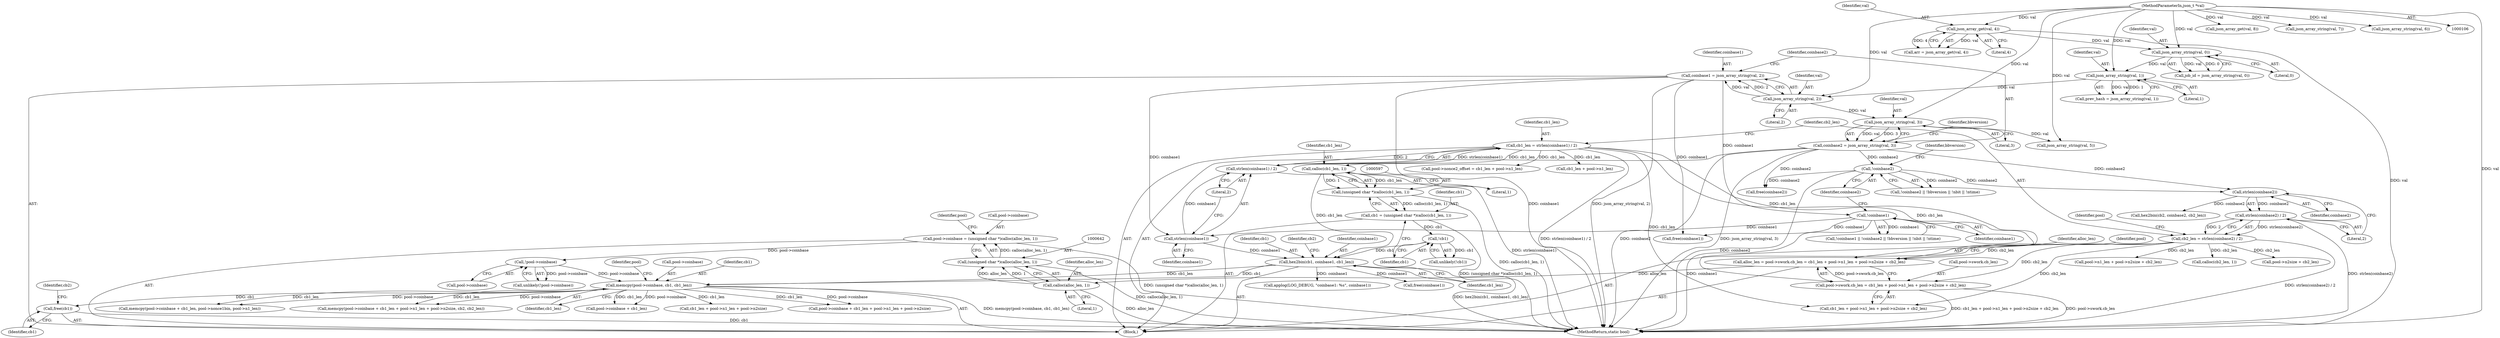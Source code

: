digraph "0_sgminer_910c36089940e81fb85c65b8e63dcd2fac71470c@API" {
"1000736" [label="(Call,free(cb1))"];
"1000655" [label="(Call,memcpy(pool->coinbase, cb1, cb1_len))"];
"1000648" [label="(Call,!pool->coinbase)"];
"1000637" [label="(Call,pool->coinbase = (unsigned char *)calloc(alloc_len, 1))"];
"1000641" [label="(Call,(unsigned char *)calloc(alloc_len, 1))"];
"1000643" [label="(Call,calloc(alloc_len, 1))"];
"1000329" [label="(Call,alloc_len = pool->swork.cb_len = cb1_len + pool->n1_len + pool->n2size + cb2_len)"];
"1000331" [label="(Call,pool->swork.cb_len = cb1_len + pool->n1_len + pool->n2size + cb2_len)"];
"1000289" [label="(Call,cb1_len = strlen(coinbase1) / 2)"];
"1000291" [label="(Call,strlen(coinbase1) / 2)"];
"1000292" [label="(Call,strlen(coinbase1))"];
"1000158" [label="(Call,coinbase1 = json_array_string(val, 2))"];
"1000160" [label="(Call,json_array_string(val, 2))"];
"1000155" [label="(Call,json_array_string(val, 1))"];
"1000150" [label="(Call,json_array_string(val, 0))"];
"1000133" [label="(Call,json_array_get(val, 4))"];
"1000108" [label="(MethodParameterIn,json_t *val)"];
"1000197" [label="(Call,!coinbase1)"];
"1000295" [label="(Call,cb2_len = strlen(coinbase2) / 2)"];
"1000297" [label="(Call,strlen(coinbase2) / 2)"];
"1000298" [label="(Call,strlen(coinbase2))"];
"1000163" [label="(Call,coinbase2 = json_array_string(val, 3))"];
"1000165" [label="(Call,json_array_string(val, 3))"];
"1000200" [label="(Call,!coinbase2)"];
"1000608" [label="(Call,hex2bin(cb1, coinbase1, cb1_len))"];
"1000603" [label="(Call,!cb1)"];
"1000594" [label="(Call,cb1 = (unsigned char *)calloc(cb1_len, 1))"];
"1000596" [label="(Call,(unsigned char *)calloc(cb1_len, 1))"];
"1000598" [label="(Call,calloc(cb1_len, 1))"];
"1000637" [label="(Call,pool->coinbase = (unsigned char *)calloc(alloc_len, 1))"];
"1000661" [label="(Call,memcpy(pool->coinbase + cb1_len, pool->nonce1bin, pool->n1_len))"];
"1000739" [label="(Identifier,cb2)"];
"1000148" [label="(Call,job_id = json_array_string(val, 0))"];
"1000600" [label="(Literal,1)"];
"1000609" [label="(Identifier,cb1)"];
"1000673" [label="(Call,memcpy(pool->coinbase + cb1_len + pool->n1_len + pool->n2size, cb2, cb2_len))"];
"1000664" [label="(Identifier,pool)"];
"1000155" [label="(Call,json_array_string(val, 1))"];
"1000169" [label="(Identifier,bbversion)"];
"1000294" [label="(Literal,2)"];
"1000293" [label="(Identifier,coinbase1)"];
"1000656" [label="(Call,pool->coinbase)"];
"1000736" [label="(Call,free(cb1))"];
"1000108" [label="(MethodParameterIn,json_t *val)"];
"1000152" [label="(Literal,0)"];
"1000595" [label="(Identifier,cb1)"];
"1000161" [label="(Identifier,val)"];
"1000186" [label="(Call,json_array_get(val, 8))"];
"1000602" [label="(Call,unlikely(!cb1))"];
"1000131" [label="(Call,arr = json_array_get(val, 4))"];
"1000705" [label="(Call,applog(LOG_DEBUG, \"coinbase1: %s\", coinbase1))"];
"1000295" [label="(Call,cb2_len = strlen(coinbase2) / 2)"];
"1000204" [label="(Identifier,bbversion)"];
"1000290" [label="(Identifier,cb1_len)"];
"1000329" [label="(Call,alloc_len = pool->swork.cb_len = cb1_len + pool->n1_len + pool->n2size + cb2_len)"];
"1000291" [label="(Call,strlen(coinbase1) / 2)"];
"1000350" [label="(Identifier,pool)"];
"1000613" [label="(Identifier,cb2)"];
"1000167" [label="(Literal,3)"];
"1000157" [label="(Literal,1)"];
"1000660" [label="(Identifier,cb1_len)"];
"1000300" [label="(Literal,2)"];
"1000647" [label="(Call,unlikely(!pool->coinbase))"];
"1000732" [label="(Call,free(coinbase1))"];
"1000296" [label="(Identifier,cb2_len)"];
"1000599" [label="(Identifier,cb1_len)"];
"1000737" [label="(Identifier,cb1)"];
"1000225" [label="(Call,free(coinbase2))"];
"1000655" [label="(Call,memcpy(pool->coinbase, cb1, cb1_len))"];
"1000162" [label="(Literal,2)"];
"1000200" [label="(Call,!coinbase2)"];
"1000299" [label="(Identifier,coinbase2)"];
"1000641" [label="(Call,(unsigned char *)calloc(alloc_len, 1))"];
"1000348" [label="(Call,pool->nonce2_offset = cb1_len + pool->n1_len)"];
"1000337" [label="(Call,cb1_len + pool->n1_len + pool->n2size + cb2_len)"];
"1000153" [label="(Call,prev_hash = json_array_string(val, 1))"];
"1000150" [label="(Call,json_array_string(val, 0))"];
"1000160" [label="(Call,json_array_string(val, 2))"];
"1000352" [label="(Call,cb1_len + pool->n1_len)"];
"1000164" [label="(Identifier,coinbase2)"];
"1000221" [label="(Call,free(coinbase1))"];
"1000165" [label="(Call,json_array_string(val, 3))"];
"1000199" [label="(Call,!coinbase2 || !bbversion || !nbit || !ntime)"];
"1000649" [label="(Call,pool->coinbase)"];
"1000662" [label="(Call,pool->coinbase + cb1_len)"];
"1000659" [label="(Identifier,cb1)"];
"1000197" [label="(Call,!coinbase1)"];
"1000339" [label="(Call,pool->n1_len + pool->n2size + cb2_len)"];
"1000616" [label="(Call,calloc(cb2_len, 1))"];
"1000678" [label="(Call,cb1_len + pool->n1_len + pool->n2size)"];
"1000330" [label="(Identifier,alloc_len)"];
"1000610" [label="(Identifier,coinbase1)"];
"1000604" [label="(Identifier,cb1)"];
"1000298" [label="(Call,strlen(coinbase2))"];
"1000170" [label="(Call,json_array_string(val, 5))"];
"1000159" [label="(Identifier,coinbase1)"];
"1000180" [label="(Call,json_array_string(val, 7))"];
"1000674" [label="(Call,pool->coinbase + cb1_len + pool->n1_len + pool->n2size)"];
"1000198" [label="(Identifier,coinbase1)"];
"1000343" [label="(Call,pool->n2size + cb2_len)"];
"1000645" [label="(Literal,1)"];
"1000158" [label="(Call,coinbase1 = json_array_string(val, 2))"];
"1000297" [label="(Call,strlen(coinbase2) / 2)"];
"1000331" [label="(Call,pool->swork.cb_len = cb1_len + pool->n1_len + pool->n2size + cb2_len)"];
"1000598" [label="(Call,calloc(cb1_len, 1))"];
"1000135" [label="(Literal,4)"];
"1000201" [label="(Identifier,coinbase2)"];
"1000650" [label="(Identifier,pool)"];
"1000175" [label="(Call,json_array_string(val, 6))"];
"1000638" [label="(Call,pool->coinbase)"];
"1000163" [label="(Call,coinbase2 = json_array_string(val, 3))"];
"1000109" [label="(Block,)"];
"1000196" [label="(Call,!coinbase1 || !coinbase2 || !bbversion || !nbit || !ntime)"];
"1000603" [label="(Call,!cb1)"];
"1000166" [label="(Identifier,val)"];
"1000151" [label="(Identifier,val)"];
"1000594" [label="(Call,cb1 = (unsigned char *)calloc(cb1_len, 1))"];
"1000596" [label="(Call,(unsigned char *)calloc(cb1_len, 1))"];
"1000608" [label="(Call,hex2bin(cb1, coinbase1, cb1_len))"];
"1000289" [label="(Call,cb1_len = strlen(coinbase1) / 2)"];
"1000292" [label="(Call,strlen(coinbase1))"];
"1000648" [label="(Call,!pool->coinbase)"];
"1000643" [label="(Call,calloc(alloc_len, 1))"];
"1000644" [label="(Identifier,alloc_len)"];
"1000332" [label="(Call,pool->swork.cb_len)"];
"1000156" [label="(Identifier,val)"];
"1000304" [label="(Identifier,pool)"];
"1000133" [label="(Call,json_array_get(val, 4))"];
"1000759" [label="(MethodReturn,static bool)"];
"1000626" [label="(Call,hex2bin(cb2, coinbase2, cb2_len))"];
"1000611" [label="(Identifier,cb1_len)"];
"1000134" [label="(Identifier,val)"];
"1000736" -> "1000109"  [label="AST: "];
"1000736" -> "1000737"  [label="CFG: "];
"1000737" -> "1000736"  [label="AST: "];
"1000739" -> "1000736"  [label="CFG: "];
"1000736" -> "1000759"  [label="DDG: cb1"];
"1000655" -> "1000736"  [label="DDG: cb1"];
"1000655" -> "1000109"  [label="AST: "];
"1000655" -> "1000660"  [label="CFG: "];
"1000656" -> "1000655"  [label="AST: "];
"1000659" -> "1000655"  [label="AST: "];
"1000660" -> "1000655"  [label="AST: "];
"1000664" -> "1000655"  [label="CFG: "];
"1000655" -> "1000759"  [label="DDG: memcpy(pool->coinbase, cb1, cb1_len)"];
"1000648" -> "1000655"  [label="DDG: pool->coinbase"];
"1000608" -> "1000655"  [label="DDG: cb1"];
"1000608" -> "1000655"  [label="DDG: cb1_len"];
"1000655" -> "1000661"  [label="DDG: pool->coinbase"];
"1000655" -> "1000661"  [label="DDG: cb1_len"];
"1000655" -> "1000662"  [label="DDG: pool->coinbase"];
"1000655" -> "1000662"  [label="DDG: cb1_len"];
"1000655" -> "1000673"  [label="DDG: pool->coinbase"];
"1000655" -> "1000673"  [label="DDG: cb1_len"];
"1000655" -> "1000674"  [label="DDG: pool->coinbase"];
"1000655" -> "1000674"  [label="DDG: cb1_len"];
"1000655" -> "1000678"  [label="DDG: cb1_len"];
"1000648" -> "1000647"  [label="AST: "];
"1000648" -> "1000649"  [label="CFG: "];
"1000649" -> "1000648"  [label="AST: "];
"1000647" -> "1000648"  [label="CFG: "];
"1000648" -> "1000647"  [label="DDG: pool->coinbase"];
"1000637" -> "1000648"  [label="DDG: pool->coinbase"];
"1000637" -> "1000109"  [label="AST: "];
"1000637" -> "1000641"  [label="CFG: "];
"1000638" -> "1000637"  [label="AST: "];
"1000641" -> "1000637"  [label="AST: "];
"1000650" -> "1000637"  [label="CFG: "];
"1000637" -> "1000759"  [label="DDG: (unsigned char *)calloc(alloc_len, 1)"];
"1000641" -> "1000637"  [label="DDG: calloc(alloc_len, 1)"];
"1000641" -> "1000643"  [label="CFG: "];
"1000642" -> "1000641"  [label="AST: "];
"1000643" -> "1000641"  [label="AST: "];
"1000641" -> "1000759"  [label="DDG: calloc(alloc_len, 1)"];
"1000643" -> "1000641"  [label="DDG: alloc_len"];
"1000643" -> "1000641"  [label="DDG: 1"];
"1000643" -> "1000645"  [label="CFG: "];
"1000644" -> "1000643"  [label="AST: "];
"1000645" -> "1000643"  [label="AST: "];
"1000643" -> "1000759"  [label="DDG: alloc_len"];
"1000329" -> "1000643"  [label="DDG: alloc_len"];
"1000329" -> "1000109"  [label="AST: "];
"1000329" -> "1000331"  [label="CFG: "];
"1000330" -> "1000329"  [label="AST: "];
"1000331" -> "1000329"  [label="AST: "];
"1000350" -> "1000329"  [label="CFG: "];
"1000331" -> "1000329"  [label="DDG: pool->swork.cb_len"];
"1000289" -> "1000329"  [label="DDG: cb1_len"];
"1000295" -> "1000329"  [label="DDG: cb2_len"];
"1000331" -> "1000337"  [label="CFG: "];
"1000332" -> "1000331"  [label="AST: "];
"1000337" -> "1000331"  [label="AST: "];
"1000331" -> "1000759"  [label="DDG: pool->swork.cb_len"];
"1000331" -> "1000759"  [label="DDG: cb1_len + pool->n1_len + pool->n2size + cb2_len"];
"1000289" -> "1000331"  [label="DDG: cb1_len"];
"1000295" -> "1000331"  [label="DDG: cb2_len"];
"1000289" -> "1000109"  [label="AST: "];
"1000289" -> "1000291"  [label="CFG: "];
"1000290" -> "1000289"  [label="AST: "];
"1000291" -> "1000289"  [label="AST: "];
"1000296" -> "1000289"  [label="CFG: "];
"1000289" -> "1000759"  [label="DDG: strlen(coinbase1) / 2"];
"1000291" -> "1000289"  [label="DDG: strlen(coinbase1)"];
"1000291" -> "1000289"  [label="DDG: 2"];
"1000289" -> "1000337"  [label="DDG: cb1_len"];
"1000289" -> "1000348"  [label="DDG: cb1_len"];
"1000289" -> "1000352"  [label="DDG: cb1_len"];
"1000289" -> "1000598"  [label="DDG: cb1_len"];
"1000291" -> "1000294"  [label="CFG: "];
"1000292" -> "1000291"  [label="AST: "];
"1000294" -> "1000291"  [label="AST: "];
"1000291" -> "1000759"  [label="DDG: strlen(coinbase1)"];
"1000292" -> "1000291"  [label="DDG: coinbase1"];
"1000292" -> "1000293"  [label="CFG: "];
"1000293" -> "1000292"  [label="AST: "];
"1000294" -> "1000292"  [label="CFG: "];
"1000158" -> "1000292"  [label="DDG: coinbase1"];
"1000197" -> "1000292"  [label="DDG: coinbase1"];
"1000292" -> "1000608"  [label="DDG: coinbase1"];
"1000158" -> "1000109"  [label="AST: "];
"1000158" -> "1000160"  [label="CFG: "];
"1000159" -> "1000158"  [label="AST: "];
"1000160" -> "1000158"  [label="AST: "];
"1000164" -> "1000158"  [label="CFG: "];
"1000158" -> "1000759"  [label="DDG: coinbase1"];
"1000158" -> "1000759"  [label="DDG: json_array_string(val, 2)"];
"1000160" -> "1000158"  [label="DDG: val"];
"1000160" -> "1000158"  [label="DDG: 2"];
"1000158" -> "1000197"  [label="DDG: coinbase1"];
"1000158" -> "1000221"  [label="DDG: coinbase1"];
"1000160" -> "1000162"  [label="CFG: "];
"1000161" -> "1000160"  [label="AST: "];
"1000162" -> "1000160"  [label="AST: "];
"1000155" -> "1000160"  [label="DDG: val"];
"1000108" -> "1000160"  [label="DDG: val"];
"1000160" -> "1000165"  [label="DDG: val"];
"1000155" -> "1000153"  [label="AST: "];
"1000155" -> "1000157"  [label="CFG: "];
"1000156" -> "1000155"  [label="AST: "];
"1000157" -> "1000155"  [label="AST: "];
"1000153" -> "1000155"  [label="CFG: "];
"1000155" -> "1000153"  [label="DDG: val"];
"1000155" -> "1000153"  [label="DDG: 1"];
"1000150" -> "1000155"  [label="DDG: val"];
"1000108" -> "1000155"  [label="DDG: val"];
"1000150" -> "1000148"  [label="AST: "];
"1000150" -> "1000152"  [label="CFG: "];
"1000151" -> "1000150"  [label="AST: "];
"1000152" -> "1000150"  [label="AST: "];
"1000148" -> "1000150"  [label="CFG: "];
"1000150" -> "1000148"  [label="DDG: val"];
"1000150" -> "1000148"  [label="DDG: 0"];
"1000133" -> "1000150"  [label="DDG: val"];
"1000108" -> "1000150"  [label="DDG: val"];
"1000133" -> "1000131"  [label="AST: "];
"1000133" -> "1000135"  [label="CFG: "];
"1000134" -> "1000133"  [label="AST: "];
"1000135" -> "1000133"  [label="AST: "];
"1000131" -> "1000133"  [label="CFG: "];
"1000133" -> "1000759"  [label="DDG: val"];
"1000133" -> "1000131"  [label="DDG: val"];
"1000133" -> "1000131"  [label="DDG: 4"];
"1000108" -> "1000133"  [label="DDG: val"];
"1000108" -> "1000106"  [label="AST: "];
"1000108" -> "1000759"  [label="DDG: val"];
"1000108" -> "1000165"  [label="DDG: val"];
"1000108" -> "1000170"  [label="DDG: val"];
"1000108" -> "1000175"  [label="DDG: val"];
"1000108" -> "1000180"  [label="DDG: val"];
"1000108" -> "1000186"  [label="DDG: val"];
"1000197" -> "1000196"  [label="AST: "];
"1000197" -> "1000198"  [label="CFG: "];
"1000198" -> "1000197"  [label="AST: "];
"1000201" -> "1000197"  [label="CFG: "];
"1000196" -> "1000197"  [label="CFG: "];
"1000197" -> "1000759"  [label="DDG: coinbase1"];
"1000197" -> "1000196"  [label="DDG: coinbase1"];
"1000197" -> "1000221"  [label="DDG: coinbase1"];
"1000295" -> "1000109"  [label="AST: "];
"1000295" -> "1000297"  [label="CFG: "];
"1000296" -> "1000295"  [label="AST: "];
"1000297" -> "1000295"  [label="AST: "];
"1000304" -> "1000295"  [label="CFG: "];
"1000295" -> "1000759"  [label="DDG: strlen(coinbase2) / 2"];
"1000297" -> "1000295"  [label="DDG: strlen(coinbase2)"];
"1000297" -> "1000295"  [label="DDG: 2"];
"1000295" -> "1000337"  [label="DDG: cb2_len"];
"1000295" -> "1000339"  [label="DDG: cb2_len"];
"1000295" -> "1000343"  [label="DDG: cb2_len"];
"1000295" -> "1000616"  [label="DDG: cb2_len"];
"1000297" -> "1000300"  [label="CFG: "];
"1000298" -> "1000297"  [label="AST: "];
"1000300" -> "1000297"  [label="AST: "];
"1000297" -> "1000759"  [label="DDG: strlen(coinbase2)"];
"1000298" -> "1000297"  [label="DDG: coinbase2"];
"1000298" -> "1000299"  [label="CFG: "];
"1000299" -> "1000298"  [label="AST: "];
"1000300" -> "1000298"  [label="CFG: "];
"1000163" -> "1000298"  [label="DDG: coinbase2"];
"1000200" -> "1000298"  [label="DDG: coinbase2"];
"1000298" -> "1000626"  [label="DDG: coinbase2"];
"1000163" -> "1000109"  [label="AST: "];
"1000163" -> "1000165"  [label="CFG: "];
"1000164" -> "1000163"  [label="AST: "];
"1000165" -> "1000163"  [label="AST: "];
"1000169" -> "1000163"  [label="CFG: "];
"1000163" -> "1000759"  [label="DDG: coinbase2"];
"1000163" -> "1000759"  [label="DDG: json_array_string(val, 3)"];
"1000165" -> "1000163"  [label="DDG: val"];
"1000165" -> "1000163"  [label="DDG: 3"];
"1000163" -> "1000200"  [label="DDG: coinbase2"];
"1000163" -> "1000225"  [label="DDG: coinbase2"];
"1000165" -> "1000167"  [label="CFG: "];
"1000166" -> "1000165"  [label="AST: "];
"1000167" -> "1000165"  [label="AST: "];
"1000165" -> "1000170"  [label="DDG: val"];
"1000200" -> "1000199"  [label="AST: "];
"1000200" -> "1000201"  [label="CFG: "];
"1000201" -> "1000200"  [label="AST: "];
"1000204" -> "1000200"  [label="CFG: "];
"1000199" -> "1000200"  [label="CFG: "];
"1000200" -> "1000759"  [label="DDG: coinbase2"];
"1000200" -> "1000199"  [label="DDG: coinbase2"];
"1000200" -> "1000225"  [label="DDG: coinbase2"];
"1000608" -> "1000109"  [label="AST: "];
"1000608" -> "1000611"  [label="CFG: "];
"1000609" -> "1000608"  [label="AST: "];
"1000610" -> "1000608"  [label="AST: "];
"1000611" -> "1000608"  [label="AST: "];
"1000613" -> "1000608"  [label="CFG: "];
"1000608" -> "1000759"  [label="DDG: hex2bin(cb1, coinbase1, cb1_len)"];
"1000603" -> "1000608"  [label="DDG: cb1"];
"1000598" -> "1000608"  [label="DDG: cb1_len"];
"1000608" -> "1000705"  [label="DDG: coinbase1"];
"1000608" -> "1000732"  [label="DDG: coinbase1"];
"1000603" -> "1000602"  [label="AST: "];
"1000603" -> "1000604"  [label="CFG: "];
"1000604" -> "1000603"  [label="AST: "];
"1000602" -> "1000603"  [label="CFG: "];
"1000603" -> "1000602"  [label="DDG: cb1"];
"1000594" -> "1000603"  [label="DDG: cb1"];
"1000594" -> "1000109"  [label="AST: "];
"1000594" -> "1000596"  [label="CFG: "];
"1000595" -> "1000594"  [label="AST: "];
"1000596" -> "1000594"  [label="AST: "];
"1000604" -> "1000594"  [label="CFG: "];
"1000594" -> "1000759"  [label="DDG: (unsigned char *)calloc(cb1_len, 1)"];
"1000596" -> "1000594"  [label="DDG: calloc(cb1_len, 1)"];
"1000596" -> "1000598"  [label="CFG: "];
"1000597" -> "1000596"  [label="AST: "];
"1000598" -> "1000596"  [label="AST: "];
"1000596" -> "1000759"  [label="DDG: calloc(cb1_len, 1)"];
"1000598" -> "1000596"  [label="DDG: cb1_len"];
"1000598" -> "1000596"  [label="DDG: 1"];
"1000598" -> "1000600"  [label="CFG: "];
"1000599" -> "1000598"  [label="AST: "];
"1000600" -> "1000598"  [label="AST: "];
}
